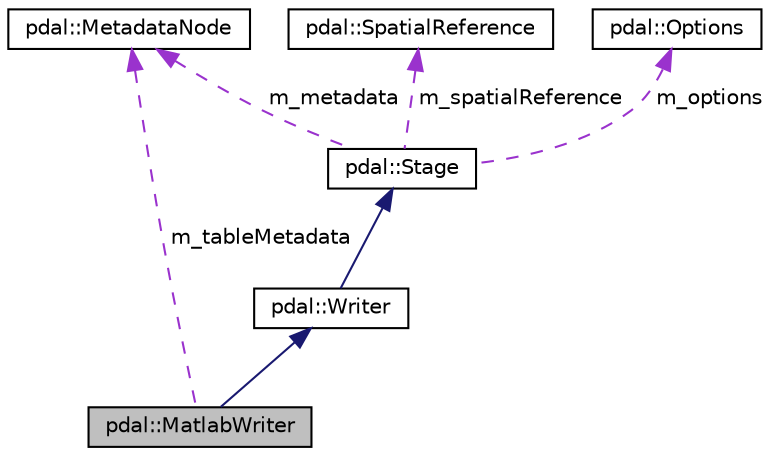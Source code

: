digraph "pdal::MatlabWriter"
{
  edge [fontname="Helvetica",fontsize="10",labelfontname="Helvetica",labelfontsize="10"];
  node [fontname="Helvetica",fontsize="10",shape=record];
  Node1 [label="pdal::MatlabWriter",height=0.2,width=0.4,color="black", fillcolor="grey75", style="filled", fontcolor="black"];
  Node2 -> Node1 [dir="back",color="midnightblue",fontsize="10",style="solid",fontname="Helvetica"];
  Node2 [label="pdal::Writer",height=0.2,width=0.4,color="black", fillcolor="white", style="filled",URL="$classpdal_1_1Writer.html"];
  Node3 -> Node2 [dir="back",color="midnightblue",fontsize="10",style="solid",fontname="Helvetica"];
  Node3 [label="pdal::Stage",height=0.2,width=0.4,color="black", fillcolor="white", style="filled",URL="$classpdal_1_1Stage.html"];
  Node4 -> Node3 [dir="back",color="darkorchid3",fontsize="10",style="dashed",label=" m_metadata" ,fontname="Helvetica"];
  Node4 [label="pdal::MetadataNode",height=0.2,width=0.4,color="black", fillcolor="white", style="filled",URL="$classpdal_1_1MetadataNode.html"];
  Node5 -> Node3 [dir="back",color="darkorchid3",fontsize="10",style="dashed",label=" m_spatialReference" ,fontname="Helvetica"];
  Node5 [label="pdal::SpatialReference",height=0.2,width=0.4,color="black", fillcolor="white", style="filled",URL="$classpdal_1_1SpatialReference.html"];
  Node6 -> Node3 [dir="back",color="darkorchid3",fontsize="10",style="dashed",label=" m_options" ,fontname="Helvetica"];
  Node6 [label="pdal::Options",height=0.2,width=0.4,color="black", fillcolor="white", style="filled",URL="$classpdal_1_1Options.html"];
  Node4 -> Node1 [dir="back",color="darkorchid3",fontsize="10",style="dashed",label=" m_tableMetadata" ,fontname="Helvetica"];
}
